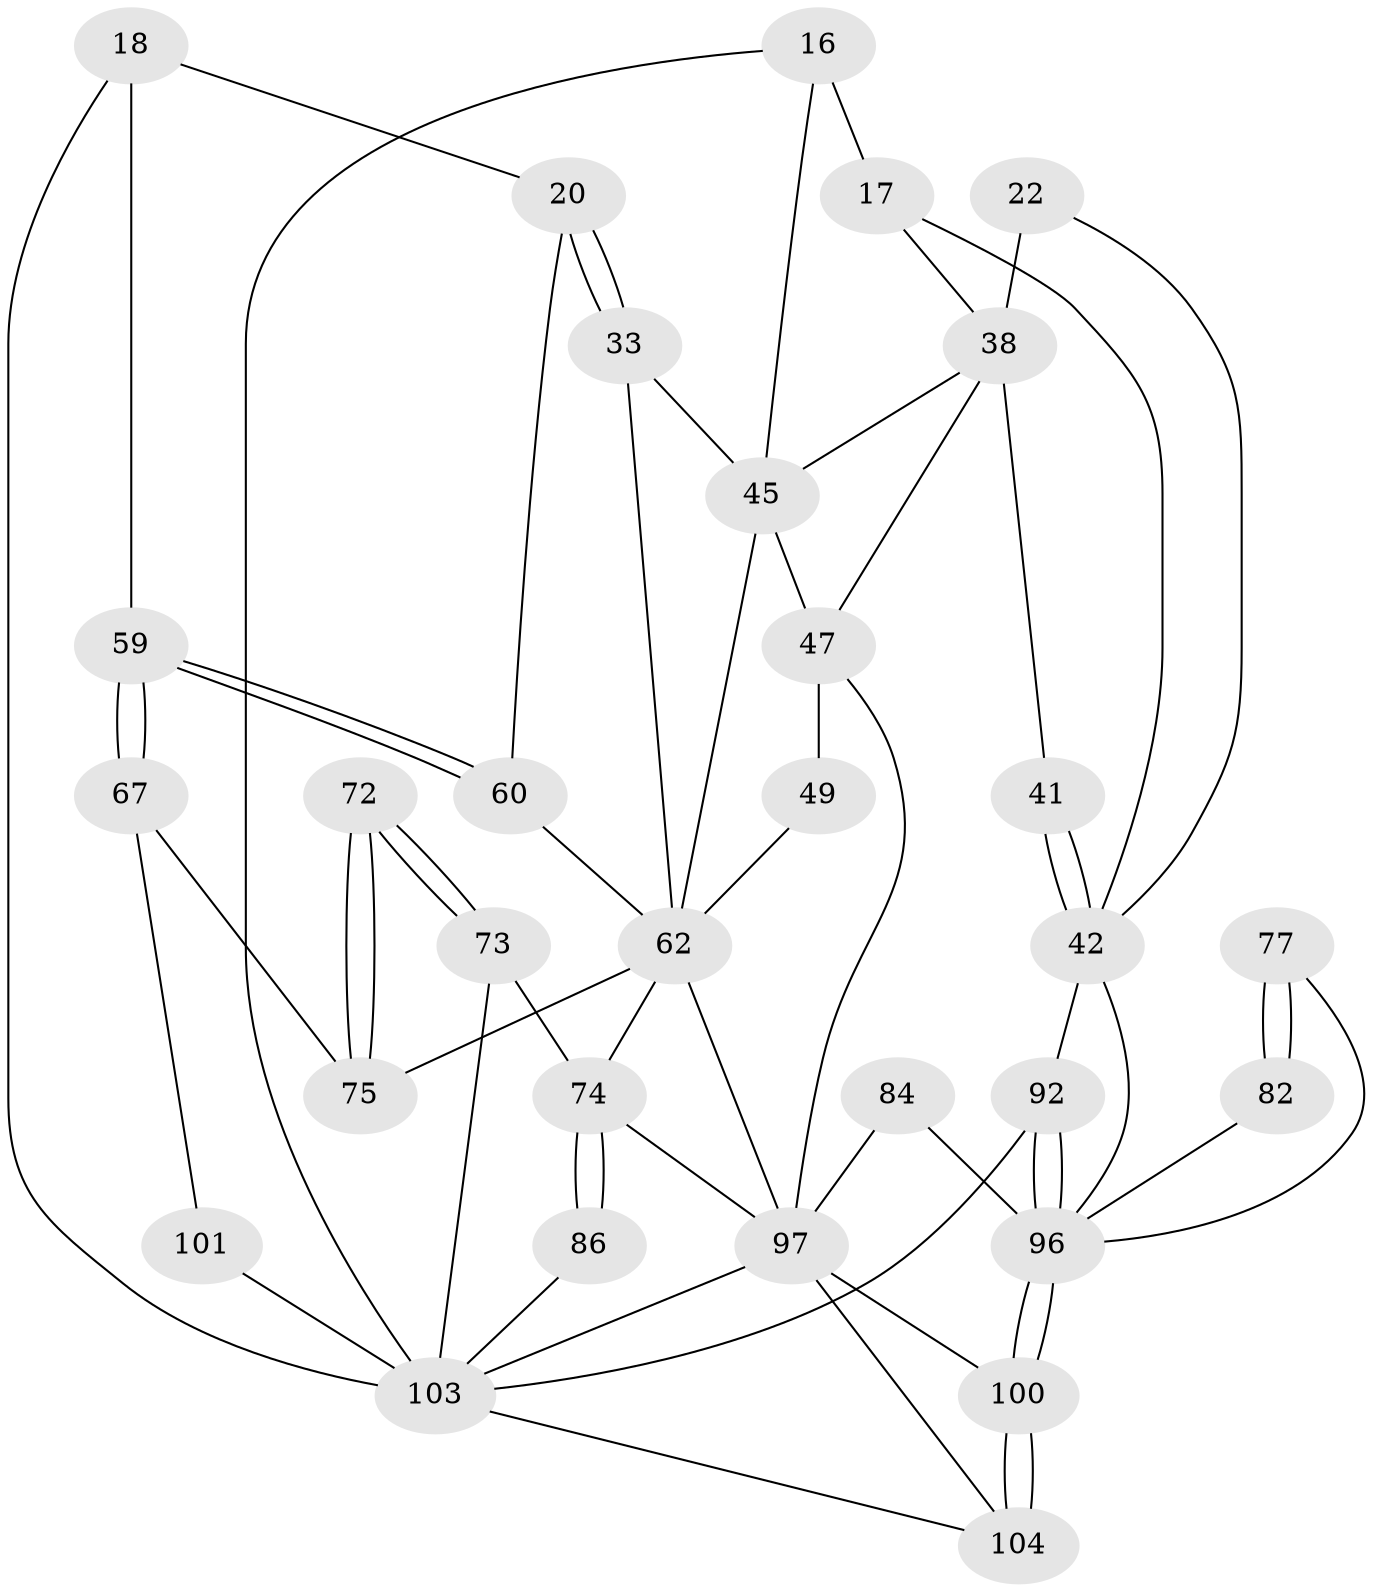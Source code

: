 // original degree distribution, {3: 0.038461538461538464, 5: 0.5, 4: 0.22115384615384615, 6: 0.2403846153846154}
// Generated by graph-tools (version 1.1) at 2025/06/03/04/25 22:06:29]
// undirected, 31 vertices, 65 edges
graph export_dot {
graph [start="1"]
  node [color=gray90,style=filled];
  16 [pos="+0.4256120178008536+0",super="+2"];
  17 [pos="+0.3158441814545521+0.12225679217676115",super="+7"];
  18 [pos="+0.8510384853746202+0.11105682886652074",super="+11+12"];
  20 [pos="+0.7809839569879657+0.17909657461236267",super="+13+19"];
  22 [pos="+0.21662519035347913+0.186149437137609"];
  33 [pos="+0.7542078861642513+0.2279943595411785",super="+30"];
  38 [pos="+0.3496510084592964+0.3171821356277186",super="+27"];
  41 [pos="+0.16727778773284918+0.24302050230400443"];
  42 [pos="+0.13220247893894257+0.328520156648635",super="+29+23"];
  45 [pos="+0.6246364434386956+0.2257556553206047",super="+31+32+24"];
  47 [pos="+0.4701967050020671+0.3183997769430402",super="+37+46"];
  49 [pos="+0.5523051260073569+0.3562285976280173",super="+48"];
  59 [pos="+1+0.44094655354020024",super="+34+26"];
  60 [pos="+0.8636178798848698+0.5128861063349752",super="+39+35"];
  62 [pos="+0.7576935027367369+0.5419969853590193",super="+61+51+43+52+44+40"];
  67 [pos="+1+0.4413247728924938"];
  72 [pos="+0.8723483501118735+0.6604259129997784"];
  73 [pos="+0.8720792355594094+0.6610631162578349"];
  74 [pos="+0.8275398856226671+0.6548159649551436",super="+68+69"];
  75 [pos="+1+0.44830544535168754",super="+71"];
  77 [pos="+0+0.6343614325396945"];
  82 [pos="+0.16652512836301026+0.6578067222300624",super="+78"];
  84 [pos="+0.3557902656991844+0.6371855988106662",super="+79+55"];
  86 [pos="+0.7140086642551372+0.7505365639643409"];
  92 [pos="+0+1",super="+5"];
  96 [pos="+0+1",super="+95+91"];
  97 [pos="+0.47179363056864926+0.8116239230287907",super="+93+89"];
  100 [pos="+0.2878799428506314+1",super="+99+94"];
  101 [pos="+0.7937307220854446+0.8874386971804971",super="+66"];
  103 [pos="+0.6531199380156381+1",super="+102+64+87+90"];
  104 [pos="+0.6372884222146075+1",super="+98"];
  16 -- 17 [weight=2];
  16 -- 103;
  16 -- 45;
  17 -- 42;
  17 -- 38;
  18 -- 59 [weight=2];
  18 -- 103;
  18 -- 20 [weight=2];
  20 -- 33 [weight=2];
  20 -- 33;
  20 -- 60;
  22 -- 42;
  22 -- 38 [weight=2];
  33 -- 62;
  33 -- 45 [weight=2];
  38 -- 41;
  38 -- 47;
  38 -- 45;
  41 -- 42 [weight=2];
  41 -- 42;
  42 -- 96 [weight=2];
  42 -- 92;
  45 -- 47 [weight=2];
  45 -- 62;
  47 -- 49 [weight=2];
  47 -- 97;
  49 -- 62 [weight=2];
  59 -- 60 [weight=2];
  59 -- 60;
  59 -- 67;
  59 -- 67;
  60 -- 62 [weight=2];
  62 -- 75;
  62 -- 74;
  62 -- 97 [weight=2];
  67 -- 75;
  67 -- 101;
  72 -- 73;
  72 -- 73;
  72 -- 75 [weight=2];
  72 -- 75;
  73 -- 74;
  73 -- 103;
  74 -- 86 [weight=2];
  74 -- 86;
  74 -- 97;
  77 -- 82 [weight=2];
  77 -- 82;
  77 -- 96;
  82 -- 96;
  84 -- 96 [weight=2];
  84 -- 97 [weight=3];
  86 -- 103;
  92 -- 96 [weight=3];
  92 -- 96;
  92 -- 103 [weight=2];
  96 -- 100 [weight=2];
  96 -- 100;
  97 -- 104;
  97 -- 100;
  97 -- 103;
  100 -- 104 [weight=2];
  100 -- 104;
  101 -- 103 [weight=4];
  103 -- 104;
}
